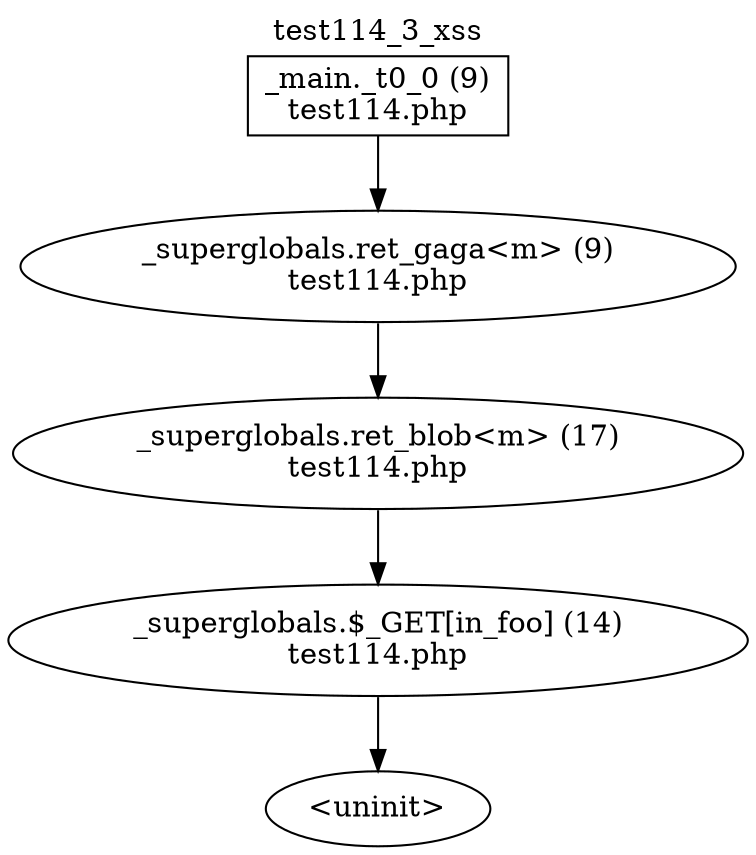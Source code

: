 digraph cfg {
  label="test114_3_xss";
  labelloc=t;
  n1 [shape=box, label="_main._t0_0 (9)\ntest114.php"];
  n2 [shape=ellipse, label="_superglobals.ret_gaga<m> (9)\ntest114.php"];
  n3 [shape=ellipse, label="_superglobals.ret_blob<m> (17)\ntest114.php"];
  n4 [shape=ellipse, label="_superglobals.$_GET[in_foo] (14)\ntest114.php"];
  n5 [shape=ellipse, label="<uninit>"];
  n1 -> n2;
  n2 -> n3;
  n3 -> n4;
  n4 -> n5;
}
